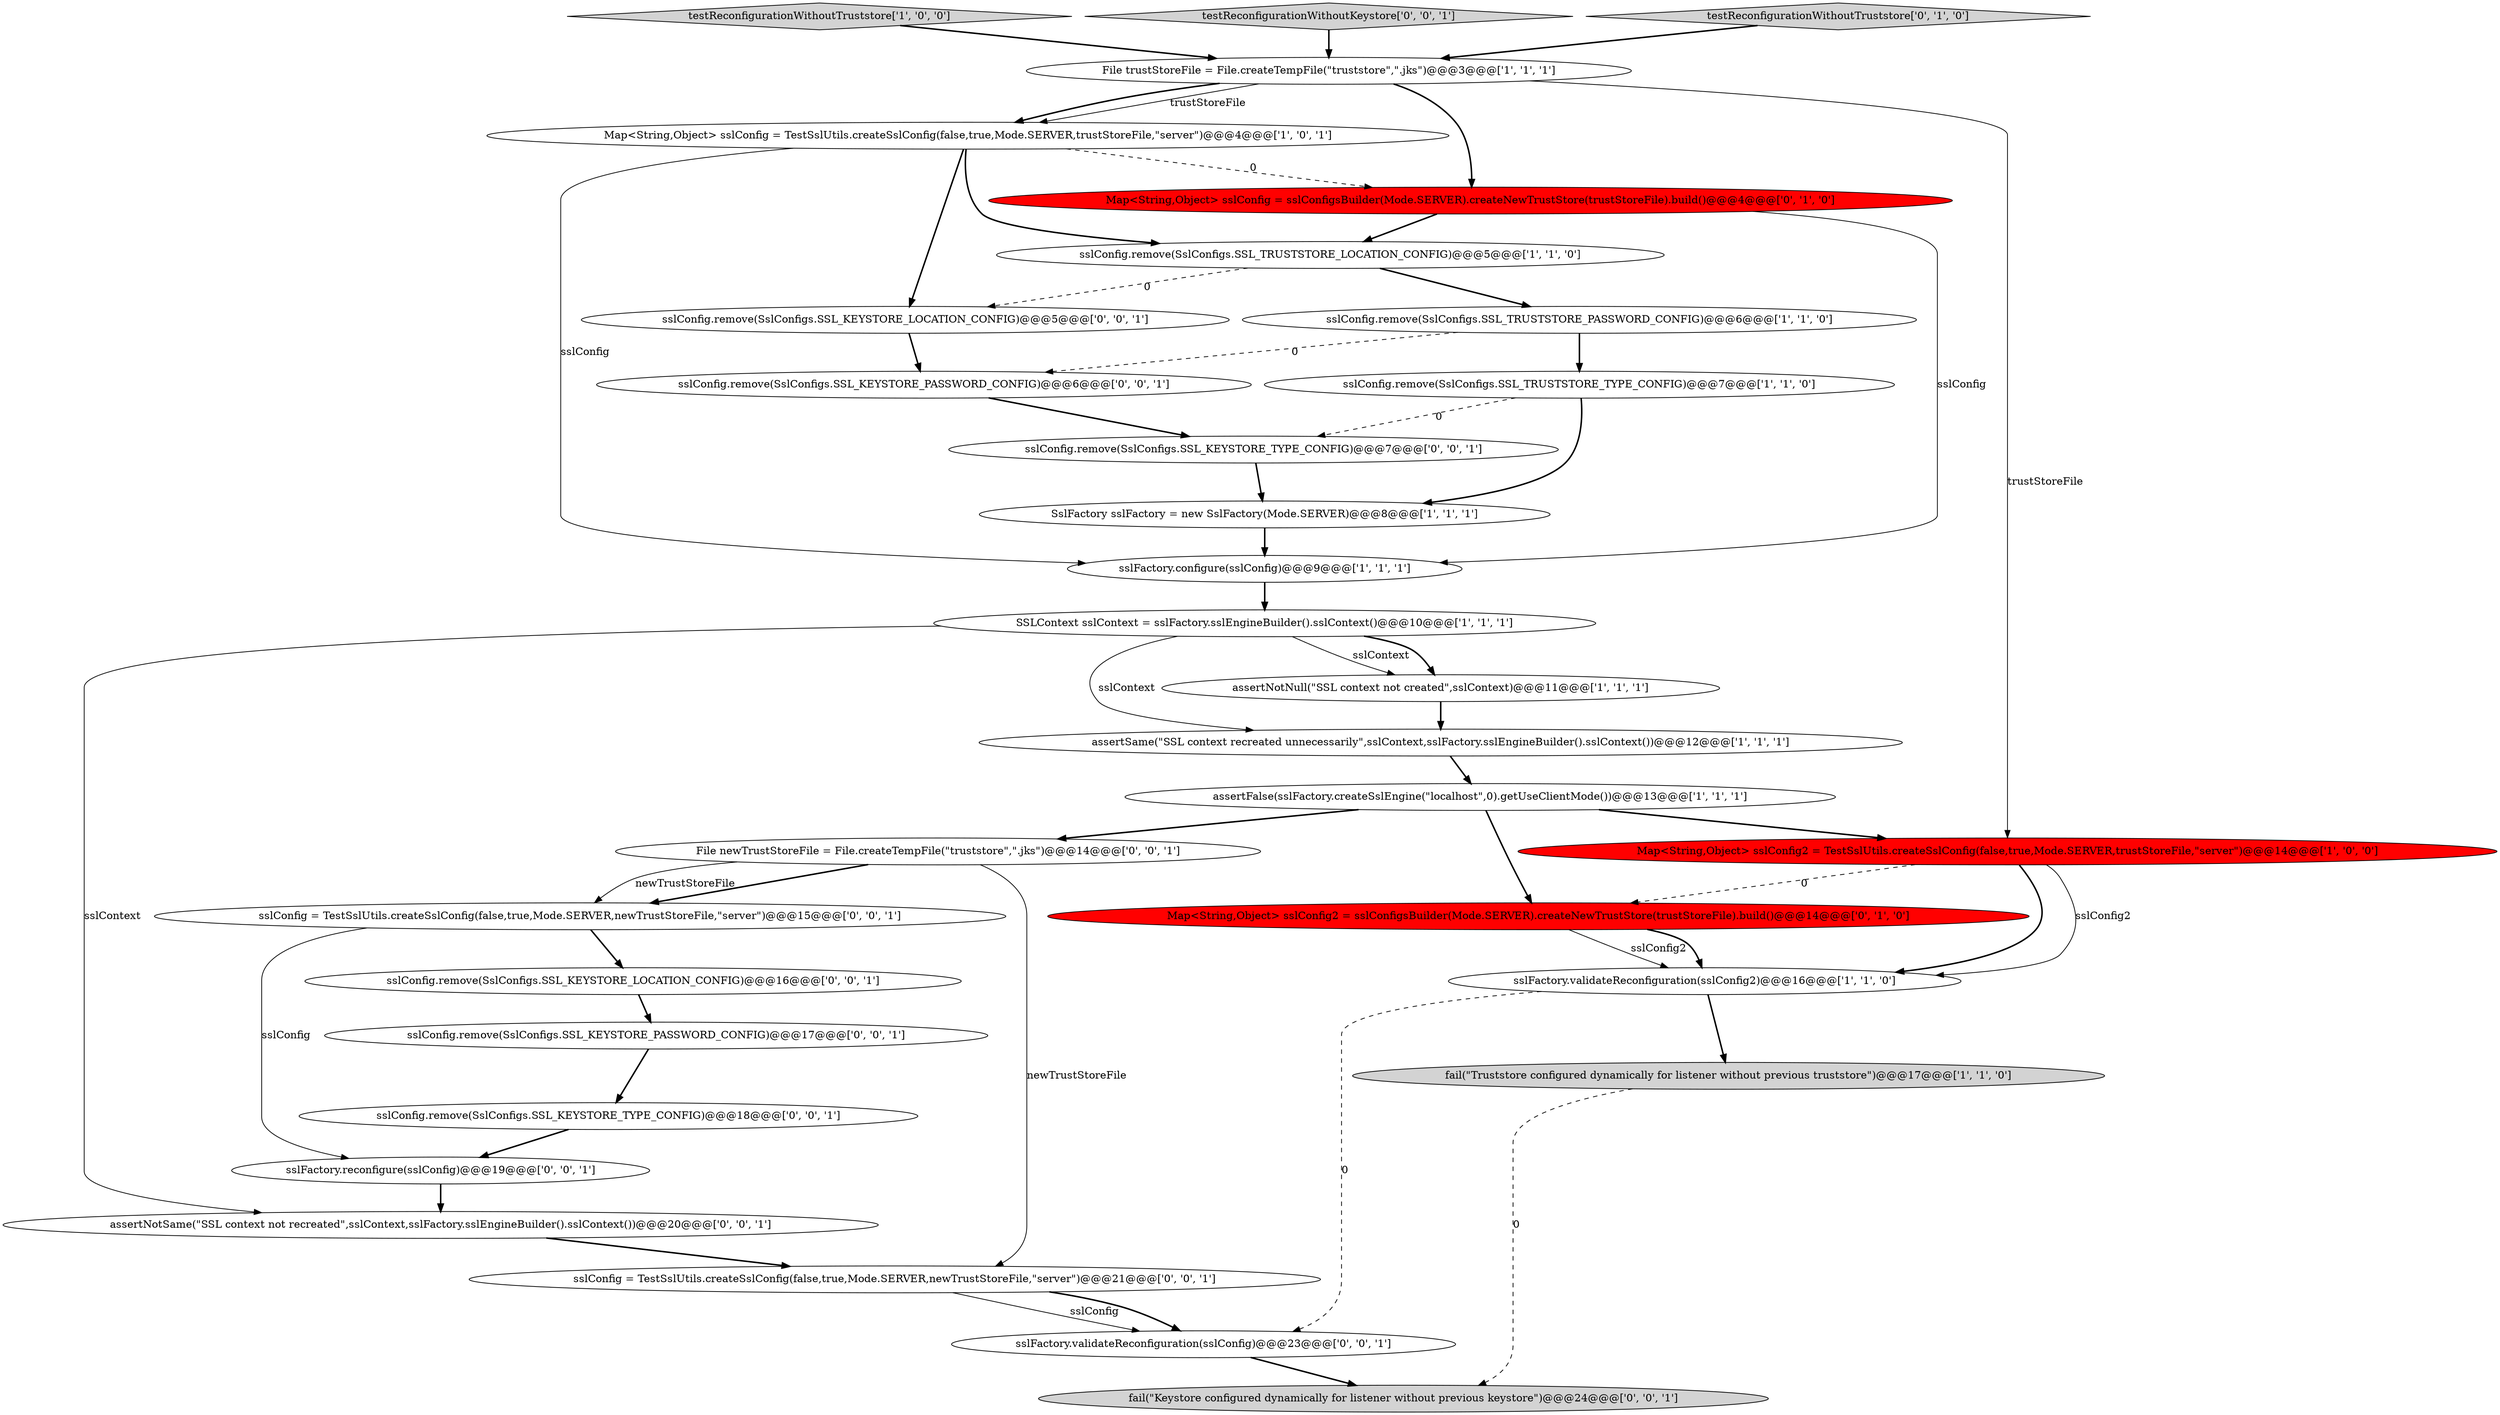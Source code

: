 digraph {
6 [style = filled, label = "sslFactory.configure(sslConfig)@@@9@@@['1', '1', '1']", fillcolor = white, shape = ellipse image = "AAA0AAABBB1BBB"];
2 [style = filled, label = "testReconfigurationWithoutTruststore['1', '0', '0']", fillcolor = lightgray, shape = diamond image = "AAA0AAABBB1BBB"];
4 [style = filled, label = "assertFalse(sslFactory.createSslEngine(\"localhost\",0).getUseClientMode())@@@13@@@['1', '1', '1']", fillcolor = white, shape = ellipse image = "AAA0AAABBB1BBB"];
26 [style = filled, label = "testReconfigurationWithoutKeystore['0', '0', '1']", fillcolor = lightgray, shape = diamond image = "AAA0AAABBB3BBB"];
27 [style = filled, label = "sslConfig = TestSslUtils.createSslConfig(false,true,Mode.SERVER,newTrustStoreFile,\"server\")@@@21@@@['0', '0', '1']", fillcolor = white, shape = ellipse image = "AAA0AAABBB3BBB"];
28 [style = filled, label = "sslConfig.remove(SslConfigs.SSL_KEYSTORE_TYPE_CONFIG)@@@18@@@['0', '0', '1']", fillcolor = white, shape = ellipse image = "AAA0AAABBB3BBB"];
23 [style = filled, label = "sslConfig.remove(SslConfigs.SSL_KEYSTORE_PASSWORD_CONFIG)@@@17@@@['0', '0', '1']", fillcolor = white, shape = ellipse image = "AAA0AAABBB3BBB"];
13 [style = filled, label = "Map<String,Object> sslConfig = TestSslUtils.createSslConfig(false,true,Mode.SERVER,trustStoreFile,\"server\")@@@4@@@['1', '0', '1']", fillcolor = white, shape = ellipse image = "AAA0AAABBB1BBB"];
0 [style = filled, label = "sslConfig.remove(SslConfigs.SSL_TRUSTSTORE_LOCATION_CONFIG)@@@5@@@['1', '1', '0']", fillcolor = white, shape = ellipse image = "AAA0AAABBB1BBB"];
19 [style = filled, label = "sslConfig.remove(SslConfigs.SSL_KEYSTORE_LOCATION_CONFIG)@@@5@@@['0', '0', '1']", fillcolor = white, shape = ellipse image = "AAA0AAABBB3BBB"];
5 [style = filled, label = "fail(\"Truststore configured dynamically for listener without previous truststore\")@@@17@@@['1', '1', '0']", fillcolor = lightgray, shape = ellipse image = "AAA0AAABBB1BBB"];
15 [style = filled, label = "Map<String,Object> sslConfig = sslConfigsBuilder(Mode.SERVER).createNewTrustStore(trustStoreFile).build()@@@4@@@['0', '1', '0']", fillcolor = red, shape = ellipse image = "AAA1AAABBB2BBB"];
8 [style = filled, label = "assertNotNull(\"SSL context not created\",sslContext)@@@11@@@['1', '1', '1']", fillcolor = white, shape = ellipse image = "AAA0AAABBB1BBB"];
16 [style = filled, label = "Map<String,Object> sslConfig2 = sslConfigsBuilder(Mode.SERVER).createNewTrustStore(trustStoreFile).build()@@@14@@@['0', '1', '0']", fillcolor = red, shape = ellipse image = "AAA1AAABBB2BBB"];
24 [style = filled, label = "fail(\"Keystore configured dynamically for listener without previous keystore\")@@@24@@@['0', '0', '1']", fillcolor = lightgray, shape = ellipse image = "AAA0AAABBB3BBB"];
31 [style = filled, label = "File newTrustStoreFile = File.createTempFile(\"truststore\",\".jks\")@@@14@@@['0', '0', '1']", fillcolor = white, shape = ellipse image = "AAA0AAABBB3BBB"];
17 [style = filled, label = "testReconfigurationWithoutTruststore['0', '1', '0']", fillcolor = lightgray, shape = diamond image = "AAA0AAABBB2BBB"];
3 [style = filled, label = "SslFactory sslFactory = new SslFactory(Mode.SERVER)@@@8@@@['1', '1', '1']", fillcolor = white, shape = ellipse image = "AAA0AAABBB1BBB"];
10 [style = filled, label = "Map<String,Object> sslConfig2 = TestSslUtils.createSslConfig(false,true,Mode.SERVER,trustStoreFile,\"server\")@@@14@@@['1', '0', '0']", fillcolor = red, shape = ellipse image = "AAA1AAABBB1BBB"];
21 [style = filled, label = "sslConfig = TestSslUtils.createSslConfig(false,true,Mode.SERVER,newTrustStoreFile,\"server\")@@@15@@@['0', '0', '1']", fillcolor = white, shape = ellipse image = "AAA0AAABBB3BBB"];
12 [style = filled, label = "sslFactory.validateReconfiguration(sslConfig2)@@@16@@@['1', '1', '0']", fillcolor = white, shape = ellipse image = "AAA0AAABBB1BBB"];
18 [style = filled, label = "sslConfig.remove(SslConfigs.SSL_KEYSTORE_PASSWORD_CONFIG)@@@6@@@['0', '0', '1']", fillcolor = white, shape = ellipse image = "AAA0AAABBB3BBB"];
11 [style = filled, label = "SSLContext sslContext = sslFactory.sslEngineBuilder().sslContext()@@@10@@@['1', '1', '1']", fillcolor = white, shape = ellipse image = "AAA0AAABBB1BBB"];
1 [style = filled, label = "sslConfig.remove(SslConfigs.SSL_TRUSTSTORE_PASSWORD_CONFIG)@@@6@@@['1', '1', '0']", fillcolor = white, shape = ellipse image = "AAA0AAABBB1BBB"];
7 [style = filled, label = "sslConfig.remove(SslConfigs.SSL_TRUSTSTORE_TYPE_CONFIG)@@@7@@@['1', '1', '0']", fillcolor = white, shape = ellipse image = "AAA0AAABBB1BBB"];
22 [style = filled, label = "sslConfig.remove(SslConfigs.SSL_KEYSTORE_TYPE_CONFIG)@@@7@@@['0', '0', '1']", fillcolor = white, shape = ellipse image = "AAA0AAABBB3BBB"];
14 [style = filled, label = "assertSame(\"SSL context recreated unnecessarily\",sslContext,sslFactory.sslEngineBuilder().sslContext())@@@12@@@['1', '1', '1']", fillcolor = white, shape = ellipse image = "AAA0AAABBB1BBB"];
30 [style = filled, label = "sslFactory.validateReconfiguration(sslConfig)@@@23@@@['0', '0', '1']", fillcolor = white, shape = ellipse image = "AAA0AAABBB3BBB"];
29 [style = filled, label = "assertNotSame(\"SSL context not recreated\",sslContext,sslFactory.sslEngineBuilder().sslContext())@@@20@@@['0', '0', '1']", fillcolor = white, shape = ellipse image = "AAA0AAABBB3BBB"];
20 [style = filled, label = "sslConfig.remove(SslConfigs.SSL_KEYSTORE_LOCATION_CONFIG)@@@16@@@['0', '0', '1']", fillcolor = white, shape = ellipse image = "AAA0AAABBB3BBB"];
9 [style = filled, label = "File trustStoreFile = File.createTempFile(\"truststore\",\".jks\")@@@3@@@['1', '1', '1']", fillcolor = white, shape = ellipse image = "AAA0AAABBB1BBB"];
25 [style = filled, label = "sslFactory.reconfigure(sslConfig)@@@19@@@['0', '0', '1']", fillcolor = white, shape = ellipse image = "AAA0AAABBB3BBB"];
4->10 [style = bold, label=""];
30->24 [style = bold, label=""];
16->12 [style = solid, label="sslConfig2"];
13->6 [style = solid, label="sslConfig"];
19->18 [style = bold, label=""];
12->5 [style = bold, label=""];
27->30 [style = solid, label="sslConfig"];
0->19 [style = dashed, label="0"];
10->12 [style = solid, label="sslConfig2"];
17->9 [style = bold, label=""];
27->30 [style = bold, label=""];
5->24 [style = dashed, label="0"];
8->14 [style = bold, label=""];
3->6 [style = bold, label=""];
26->9 [style = bold, label=""];
31->21 [style = bold, label=""];
1->18 [style = dashed, label="0"];
2->9 [style = bold, label=""];
25->29 [style = bold, label=""];
12->30 [style = dashed, label="0"];
1->7 [style = bold, label=""];
13->15 [style = dashed, label="0"];
7->3 [style = bold, label=""];
21->25 [style = solid, label="sslConfig"];
9->10 [style = solid, label="trustStoreFile"];
23->28 [style = bold, label=""];
22->3 [style = bold, label=""];
4->31 [style = bold, label=""];
29->27 [style = bold, label=""];
13->19 [style = bold, label=""];
14->4 [style = bold, label=""];
18->22 [style = bold, label=""];
21->20 [style = bold, label=""];
11->29 [style = solid, label="sslContext"];
31->21 [style = solid, label="newTrustStoreFile"];
20->23 [style = bold, label=""];
10->12 [style = bold, label=""];
11->14 [style = solid, label="sslContext"];
0->1 [style = bold, label=""];
9->15 [style = bold, label=""];
6->11 [style = bold, label=""];
15->0 [style = bold, label=""];
9->13 [style = solid, label="trustStoreFile"];
28->25 [style = bold, label=""];
11->8 [style = bold, label=""];
11->8 [style = solid, label="sslContext"];
10->16 [style = dashed, label="0"];
31->27 [style = solid, label="newTrustStoreFile"];
15->6 [style = solid, label="sslConfig"];
16->12 [style = bold, label=""];
7->22 [style = dashed, label="0"];
4->16 [style = bold, label=""];
13->0 [style = bold, label=""];
9->13 [style = bold, label=""];
}
